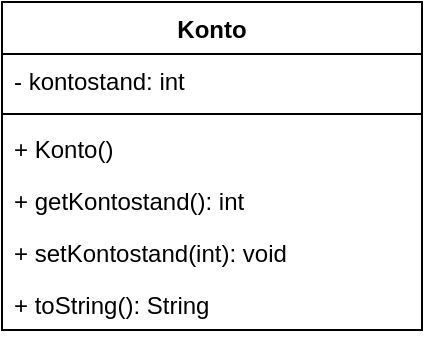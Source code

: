 <mxfile>
    <diagram name="Konto" id="0cNxYirCoF3FAIngxuJC">
        <mxGraphModel dx="450" dy="547" grid="1" gridSize="10" guides="1" tooltips="1" connect="1" arrows="1" fold="1" page="1" pageScale="1" pageWidth="827" pageHeight="1169" math="0" shadow="0">
            <root>
                <mxCell id="2RfNIHYXHJ-OlTvXYvh6-0"/>
                <mxCell id="2RfNIHYXHJ-OlTvXYvh6-1" parent="2RfNIHYXHJ-OlTvXYvh6-0"/>
                <mxCell id="2RfNIHYXHJ-OlTvXYvh6-2" value="Konto" style="swimlane;fontStyle=1;align=center;verticalAlign=top;childLayout=stackLayout;horizontal=1;startSize=26;horizontalStack=0;resizeParent=1;resizeParentMax=0;resizeLast=0;collapsible=1;marginBottom=0;" parent="2RfNIHYXHJ-OlTvXYvh6-1" vertex="1">
                    <mxGeometry x="280" y="80" width="210" height="164" as="geometry">
                        <mxRectangle x="500" y="110" width="100" height="26" as="alternateBounds"/>
                    </mxGeometry>
                </mxCell>
                <mxCell id="2RfNIHYXHJ-OlTvXYvh6-5" value="- kontostand: int" style="text;strokeColor=none;fillColor=none;align=left;verticalAlign=top;spacingLeft=4;spacingRight=4;overflow=hidden;rotatable=0;points=[[0,0.5],[1,0.5]];portConstraint=eastwest;" parent="2RfNIHYXHJ-OlTvXYvh6-2" vertex="1">
                    <mxGeometry y="26" width="210" height="26" as="geometry"/>
                </mxCell>
                <mxCell id="2RfNIHYXHJ-OlTvXYvh6-6" value="" style="line;strokeWidth=1;fillColor=none;align=left;verticalAlign=middle;spacingTop=-1;spacingLeft=3;spacingRight=3;rotatable=0;labelPosition=right;points=[];portConstraint=eastwest;" parent="2RfNIHYXHJ-OlTvXYvh6-2" vertex="1">
                    <mxGeometry y="52" width="210" height="8" as="geometry"/>
                </mxCell>
                <mxCell id="2RfNIHYXHJ-OlTvXYvh6-7" value="+ Konto()" style="text;strokeColor=none;fillColor=none;align=left;verticalAlign=top;spacingLeft=4;spacingRight=4;overflow=hidden;rotatable=0;points=[[0,0.5],[1,0.5]];portConstraint=eastwest;" parent="2RfNIHYXHJ-OlTvXYvh6-2" vertex="1">
                    <mxGeometry y="60" width="210" height="26" as="geometry"/>
                </mxCell>
                <mxCell id="2RfNIHYXHJ-OlTvXYvh6-9" value="+ getKontostand(): int" style="text;strokeColor=none;fillColor=none;align=left;verticalAlign=top;spacingLeft=4;spacingRight=4;overflow=hidden;rotatable=0;points=[[0,0.5],[1,0.5]];portConstraint=eastwest;" parent="2RfNIHYXHJ-OlTvXYvh6-2" vertex="1">
                    <mxGeometry y="86" width="210" height="26" as="geometry"/>
                </mxCell>
                <mxCell id="0" value="+ setKontostand(int): void" style="text;strokeColor=none;fillColor=none;align=left;verticalAlign=top;spacingLeft=4;spacingRight=4;overflow=hidden;rotatable=0;points=[[0,0.5],[1,0.5]];portConstraint=eastwest;" parent="2RfNIHYXHJ-OlTvXYvh6-2" vertex="1">
                    <mxGeometry y="112" width="210" height="26" as="geometry"/>
                </mxCell>
                <mxCell id="1" value="+ toString(): String" style="text;strokeColor=none;fillColor=none;align=left;verticalAlign=top;spacingLeft=4;spacingRight=4;overflow=hidden;rotatable=0;points=[[0,0.5],[1,0.5]];portConstraint=eastwest;" vertex="1" parent="2RfNIHYXHJ-OlTvXYvh6-2">
                    <mxGeometry y="138" width="210" height="26" as="geometry"/>
                </mxCell>
            </root>
        </mxGraphModel>
    </diagram>
    <diagram name="App / Konto" id="rIq06EN41jE3vTcPL47a">
        <mxGraphModel dx="544" dy="352" grid="1" gridSize="10" guides="1" tooltips="1" connect="1" arrows="1" fold="1" page="1" pageScale="1" pageWidth="827" pageHeight="1169" math="0" shadow="0">
            <root>
                <mxCell id="-F6rtsNmkIE3war42C6L-0"/>
                <mxCell id="-F6rtsNmkIE3war42C6L-1" parent="-F6rtsNmkIE3war42C6L-0"/>
                <mxCell id="-F6rtsNmkIE3war42C6L-2" value="Konto" style="swimlane;fontStyle=1;align=center;verticalAlign=top;childLayout=stackLayout;horizontal=1;startSize=26;horizontalStack=0;resizeParent=1;resizeParentMax=0;resizeLast=0;collapsible=1;marginBottom=0;" parent="-F6rtsNmkIE3war42C6L-1" vertex="1">
                    <mxGeometry x="280" y="120" width="210" height="138" as="geometry">
                        <mxRectangle x="500" y="110" width="100" height="26" as="alternateBounds"/>
                    </mxGeometry>
                </mxCell>
                <mxCell id="-F6rtsNmkIE3war42C6L-3" value="- kontostand: int" style="text;strokeColor=none;fillColor=none;align=left;verticalAlign=top;spacingLeft=4;spacingRight=4;overflow=hidden;rotatable=0;points=[[0,0.5],[1,0.5]];portConstraint=eastwest;" parent="-F6rtsNmkIE3war42C6L-2" vertex="1">
                    <mxGeometry y="26" width="210" height="26" as="geometry"/>
                </mxCell>
                <mxCell id="-F6rtsNmkIE3war42C6L-4" value="" style="line;strokeWidth=1;fillColor=none;align=left;verticalAlign=middle;spacingTop=-1;spacingLeft=3;spacingRight=3;rotatable=0;labelPosition=right;points=[];portConstraint=eastwest;" parent="-F6rtsNmkIE3war42C6L-2" vertex="1">
                    <mxGeometry y="52" width="210" height="8" as="geometry"/>
                </mxCell>
                <mxCell id="-F6rtsNmkIE3war42C6L-5" value="+ Konto(int)" style="text;strokeColor=none;fillColor=none;align=left;verticalAlign=top;spacingLeft=4;spacingRight=4;overflow=hidden;rotatable=0;points=[[0,0.5],[1,0.5]];portConstraint=eastwest;" parent="-F6rtsNmkIE3war42C6L-2" vertex="1">
                    <mxGeometry y="60" width="210" height="26" as="geometry"/>
                </mxCell>
                <mxCell id="-F6rtsNmkIE3war42C6L-6" value="+ getKontostand(): int" style="text;strokeColor=none;fillColor=none;align=left;verticalAlign=top;spacingLeft=4;spacingRight=4;overflow=hidden;rotatable=0;points=[[0,0.5],[1,0.5]];portConstraint=eastwest;" parent="-F6rtsNmkIE3war42C6L-2" vertex="1">
                    <mxGeometry y="86" width="210" height="26" as="geometry"/>
                </mxCell>
                <mxCell id="-F6rtsNmkIE3war42C6L-7" value="+ setKontostand(int): void" style="text;strokeColor=none;fillColor=none;align=left;verticalAlign=top;spacingLeft=4;spacingRight=4;overflow=hidden;rotatable=0;points=[[0,0.5],[1,0.5]];portConstraint=eastwest;" parent="-F6rtsNmkIE3war42C6L-2" vertex="1">
                    <mxGeometry y="112" width="210" height="26" as="geometry"/>
                </mxCell>
                <mxCell id="-F6rtsNmkIE3war42C6L-8" value="App" style="swimlane;fontStyle=3;align=center;verticalAlign=top;childLayout=stackLayout;horizontal=1;startSize=26;horizontalStack=0;resizeParent=1;resizeParentMax=0;resizeLast=0;collapsible=1;marginBottom=0;" parent="-F6rtsNmkIE3war42C6L-1" vertex="1">
                    <mxGeometry x="60" y="120" width="140" height="86" as="geometry">
                        <mxRectangle x="500" y="110" width="100" height="26" as="alternateBounds"/>
                    </mxGeometry>
                </mxCell>
                <mxCell id="-F6rtsNmkIE3war42C6L-10" value="" style="line;strokeWidth=1;fillColor=none;align=left;verticalAlign=middle;spacingTop=-1;spacingLeft=3;spacingRight=3;rotatable=0;labelPosition=right;points=[];portConstraint=eastwest;" parent="-F6rtsNmkIE3war42C6L-8" vertex="1">
                    <mxGeometry y="26" width="140" height="8" as="geometry"/>
                </mxCell>
                <mxCell id="-F6rtsNmkIE3war42C6L-11" value="+ main(String[]):void" style="text;strokeColor=none;fillColor=none;align=left;verticalAlign=top;spacingLeft=4;spacingRight=4;overflow=hidden;rotatable=0;points=[[0,0.5],[1,0.5]];portConstraint=eastwest;fontStyle=2" parent="-F6rtsNmkIE3war42C6L-8" vertex="1">
                    <mxGeometry y="34" width="140" height="26" as="geometry"/>
                </mxCell>
                <mxCell id="-F6rtsNmkIE3war42C6L-12" value="+ output(String): void" style="text;strokeColor=none;fillColor=none;align=left;verticalAlign=top;spacingLeft=4;spacingRight=4;overflow=hidden;rotatable=0;points=[[0,0.5],[1,0.5]];portConstraint=eastwest;fontStyle=2" parent="-F6rtsNmkIE3war42C6L-8" vertex="1">
                    <mxGeometry y="60" width="140" height="26" as="geometry"/>
                </mxCell>
                <mxCell id="-F6rtsNmkIE3war42C6L-14" value="" style="edgeStyle=none;html=1;entryX=0;entryY=0.5;entryDx=0;entryDy=0;exitX=1.006;exitY=0.188;exitDx=0;exitDy=0;exitPerimeter=0;" parent="-F6rtsNmkIE3war42C6L-1" source="-F6rtsNmkIE3war42C6L-11" target="-F6rtsNmkIE3war42C6L-3" edge="1">
                    <mxGeometry relative="1" as="geometry"/>
                </mxCell>
            </root>
        </mxGraphModel>
    </diagram>
</mxfile>